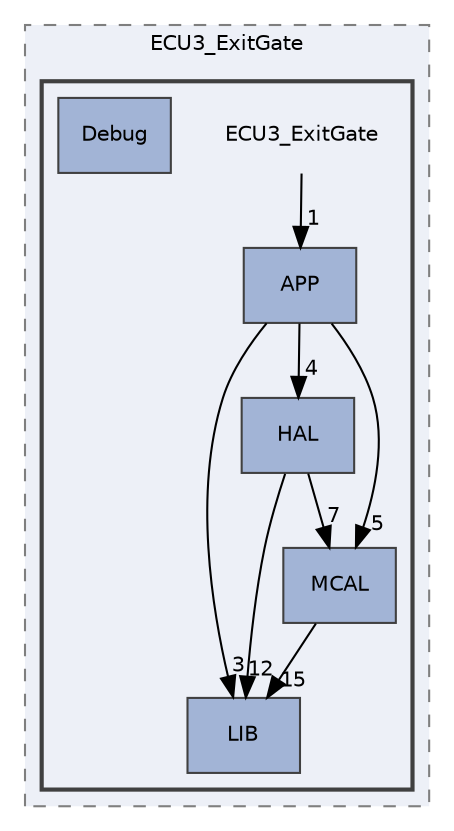 digraph "C:/Users/Abnaby/Desktop/Unit_10_SecondTermProject/Unit_10_SecondTermProject/ECU3/ECU3_ExitGate/ECU3_ExitGate"
{
 // LATEX_PDF_SIZE
  edge [fontname="Helvetica",fontsize="10",labelfontname="Helvetica",labelfontsize="10"];
  node [fontname="Helvetica",fontsize="10",shape=record];
  compound=true
  subgraph clusterdir_5f1e2e517471153cbf707ee0bb0a0b0b {
    graph [ bgcolor="#edf0f7", pencolor="grey50", style="filled,dashed,", label="ECU3_ExitGate", fontname="Helvetica", fontsize="10", URL="dir_5f1e2e517471153cbf707ee0bb0a0b0b.html"]
  subgraph clusterdir_c8b0dfbf715b7fb7ca30180b5589eb7e {
    graph [ bgcolor="#edf0f7", pencolor="grey25", style="filled,bold,", label="", fontname="Helvetica", fontsize="10", URL="dir_c8b0dfbf715b7fb7ca30180b5589eb7e.html"]
    dir_c8b0dfbf715b7fb7ca30180b5589eb7e [shape=plaintext, label="ECU3_ExitGate"];
  dir_947a27a5f03f1121c91d1069f287c181 [shape=box, label="APP", style="filled,", fillcolor="#a2b4d6", color="grey25", URL="dir_947a27a5f03f1121c91d1069f287c181.html"];
  dir_4baf2ad06b0144454538f68087314851 [shape=box, label="Debug", style="filled,", fillcolor="#a2b4d6", color="grey25", URL="dir_4baf2ad06b0144454538f68087314851.html"];
  dir_2e1377b09d60eb02c4c85c5f0b7900e3 [shape=box, label="HAL", style="filled,", fillcolor="#a2b4d6", color="grey25", URL="dir_2e1377b09d60eb02c4c85c5f0b7900e3.html"];
  dir_9f3d9f226de60e27b761e86994e428a4 [shape=box, label="LIB", style="filled,", fillcolor="#a2b4d6", color="grey25", URL="dir_9f3d9f226de60e27b761e86994e428a4.html"];
  dir_60aaa21669bba2d372b407dfc6183be1 [shape=box, label="MCAL", style="filled,", fillcolor="#a2b4d6", color="grey25", URL="dir_60aaa21669bba2d372b407dfc6183be1.html"];
  }
  }
  dir_c8b0dfbf715b7fb7ca30180b5589eb7e->dir_947a27a5f03f1121c91d1069f287c181 [headlabel="1", labeldistance=1.5 headhref="dir_000007_000000.html"];
  dir_947a27a5f03f1121c91d1069f287c181->dir_2e1377b09d60eb02c4c85c5f0b7900e3 [headlabel="4", labeldistance=1.5 headhref="dir_000000_000015.html"];
  dir_947a27a5f03f1121c91d1069f287c181->dir_60aaa21669bba2d372b407dfc6183be1 [headlabel="5", labeldistance=1.5 headhref="dir_000000_000021.html"];
  dir_947a27a5f03f1121c91d1069f287c181->dir_9f3d9f226de60e27b761e86994e428a4 [headlabel="3", labeldistance=1.5 headhref="dir_000000_000018.html"];
  dir_2e1377b09d60eb02c4c85c5f0b7900e3->dir_60aaa21669bba2d372b407dfc6183be1 [headlabel="7", labeldistance=1.5 headhref="dir_000015_000021.html"];
  dir_2e1377b09d60eb02c4c85c5f0b7900e3->dir_9f3d9f226de60e27b761e86994e428a4 [headlabel="12", labeldistance=1.5 headhref="dir_000015_000018.html"];
  dir_60aaa21669bba2d372b407dfc6183be1->dir_9f3d9f226de60e27b761e86994e428a4 [headlabel="15", labeldistance=1.5 headhref="dir_000021_000018.html"];
}
